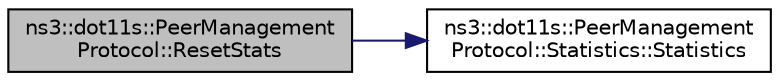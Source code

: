 digraph "ns3::dot11s::PeerManagementProtocol::ResetStats"
{
  edge [fontname="Helvetica",fontsize="10",labelfontname="Helvetica",labelfontsize="10"];
  node [fontname="Helvetica",fontsize="10",shape=record];
  rankdir="LR";
  Node1 [label="ns3::dot11s::PeerManagement\lProtocol::ResetStats",height=0.2,width=0.4,color="black", fillcolor="grey75", style="filled", fontcolor="black"];
  Node1 -> Node2 [color="midnightblue",fontsize="10",style="solid"];
  Node2 [label="ns3::dot11s::PeerManagement\lProtocol::Statistics::Statistics",height=0.2,width=0.4,color="black", fillcolor="white", style="filled",URL="$d4/dd5/structns3_1_1dot11s_1_1PeerManagementProtocol_1_1Statistics.html#aa3709349fe5dc792ff0b5475b85e924d"];
}
